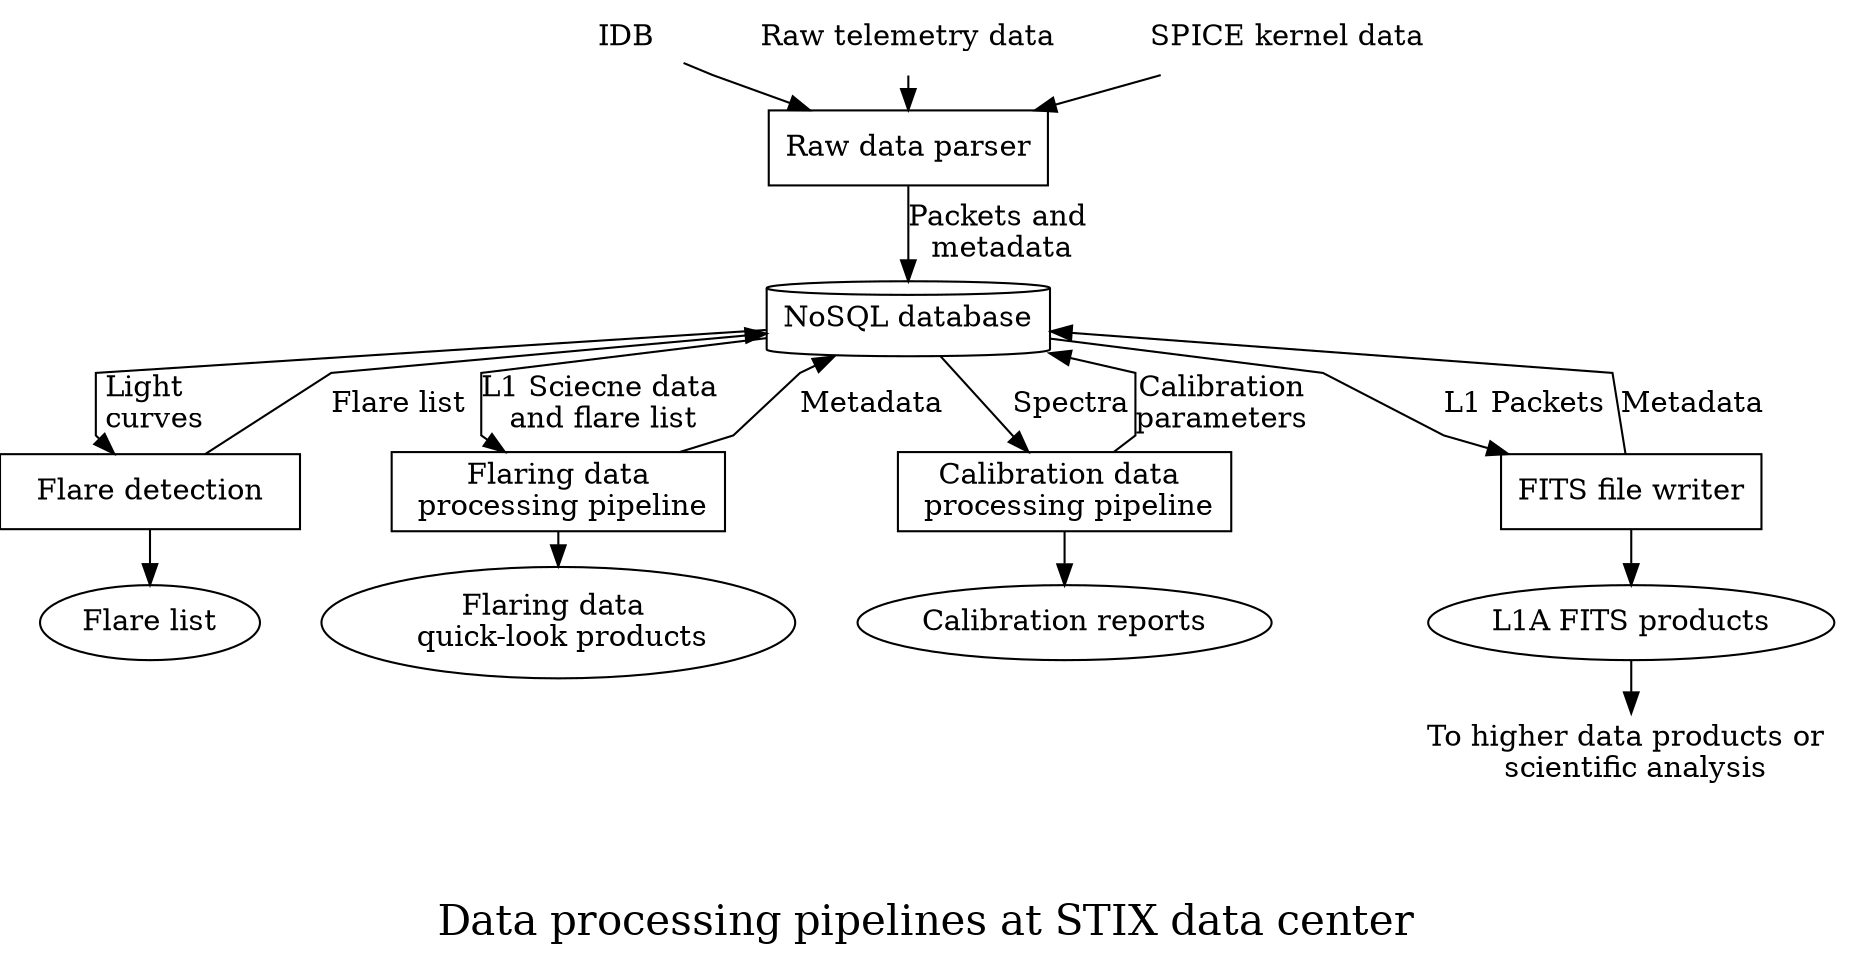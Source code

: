
/*digraph G {

	subgraph cluster_0 {
		style=filled;
		color=lightgrey;
		node [style=filled,color=white];
		a0 -> a1 -> a2 -> a3;
		label = "process #1";
	}

	subgraph cluster_1 {
		node [style=filled];
		b0 -> b1 -> b2 -> b3;
		label = "process #2";
		color=blue
	}
	start -> a0;
	start -> b0;
	a1 -> b3;
	b2 -> a3;
	a3 -> a0;
	a3 -> end;
	b3 -> end;

	start [shape=Mdiamond];
	end [shape=Msquare];
} */


digraph N {
    rankdir = TB;
    #ranksep=0.5;
        
    graph[pad="0.", nodesep="0.4", ranksep="0.1",splines = polyline]
compound=true;   


#subgraph raw_processing{ 
    style=filled;
    color=blue;
     

	node [shape=rect]; parser[label="Raw data parser"]; 
    node [shape=none]; idb[label="IDB"]; 
     raw[label="Raw telemetry data"]; spice[label="SPICE kernel data"];
    node[shape=cylinder]; nosqldb[label="NoSQL database",  ];
	
    node[shape=none];
   
    
    raw -> parser;
    idb -> parser;
    spice -> parser;
    parser->nosqldb [label="Packets and\n metadata"];
#}

#subgraph l1processing{
    #rankdir=LR;
	#layout=neato
    node[shape=rect]; flaredet[label="Flare detection", width=2]; 
    node [shape=rect]; flaredp[label="Flaring data\n processing pipeline"]; cal[label="Calibration data \n processing pipeline"];
    fitsio[label="FITS file writer"];
    node [shape=none]; l23[label="To higher data products or \n scientific analysis"];
	node [shape=ellipse]; l1a[label="L1A FITS products"];
    #node[shape=none] 
 
    
    nosqldb->cal[label="Spectra"];
    cal->nosqldb[label="Calibration\nparameters"];
    cal->"Calibration reports";
    nosqldb->fitsio [label="L1 Packets"];
    fitsio -> nosqldb [label="Metadata"];

    fitsio->l1a;
    nosqldb->flaredet [label="Light \n curves"];
    flaredet->nosqldb[label="Flare list"];
    flaredet->"Flare list";
    l1a->l23;

    flaredp->"Flaring data \n quick-look products";
    nosqldb->flaredp[label="L1 Sciecne data \nand flare list" ];
    flaredp->nosqldb[label="Metadata"]

#}
	

	label = "\n\nData processing pipelines at STIX data center";
	fontsize=20;
}


